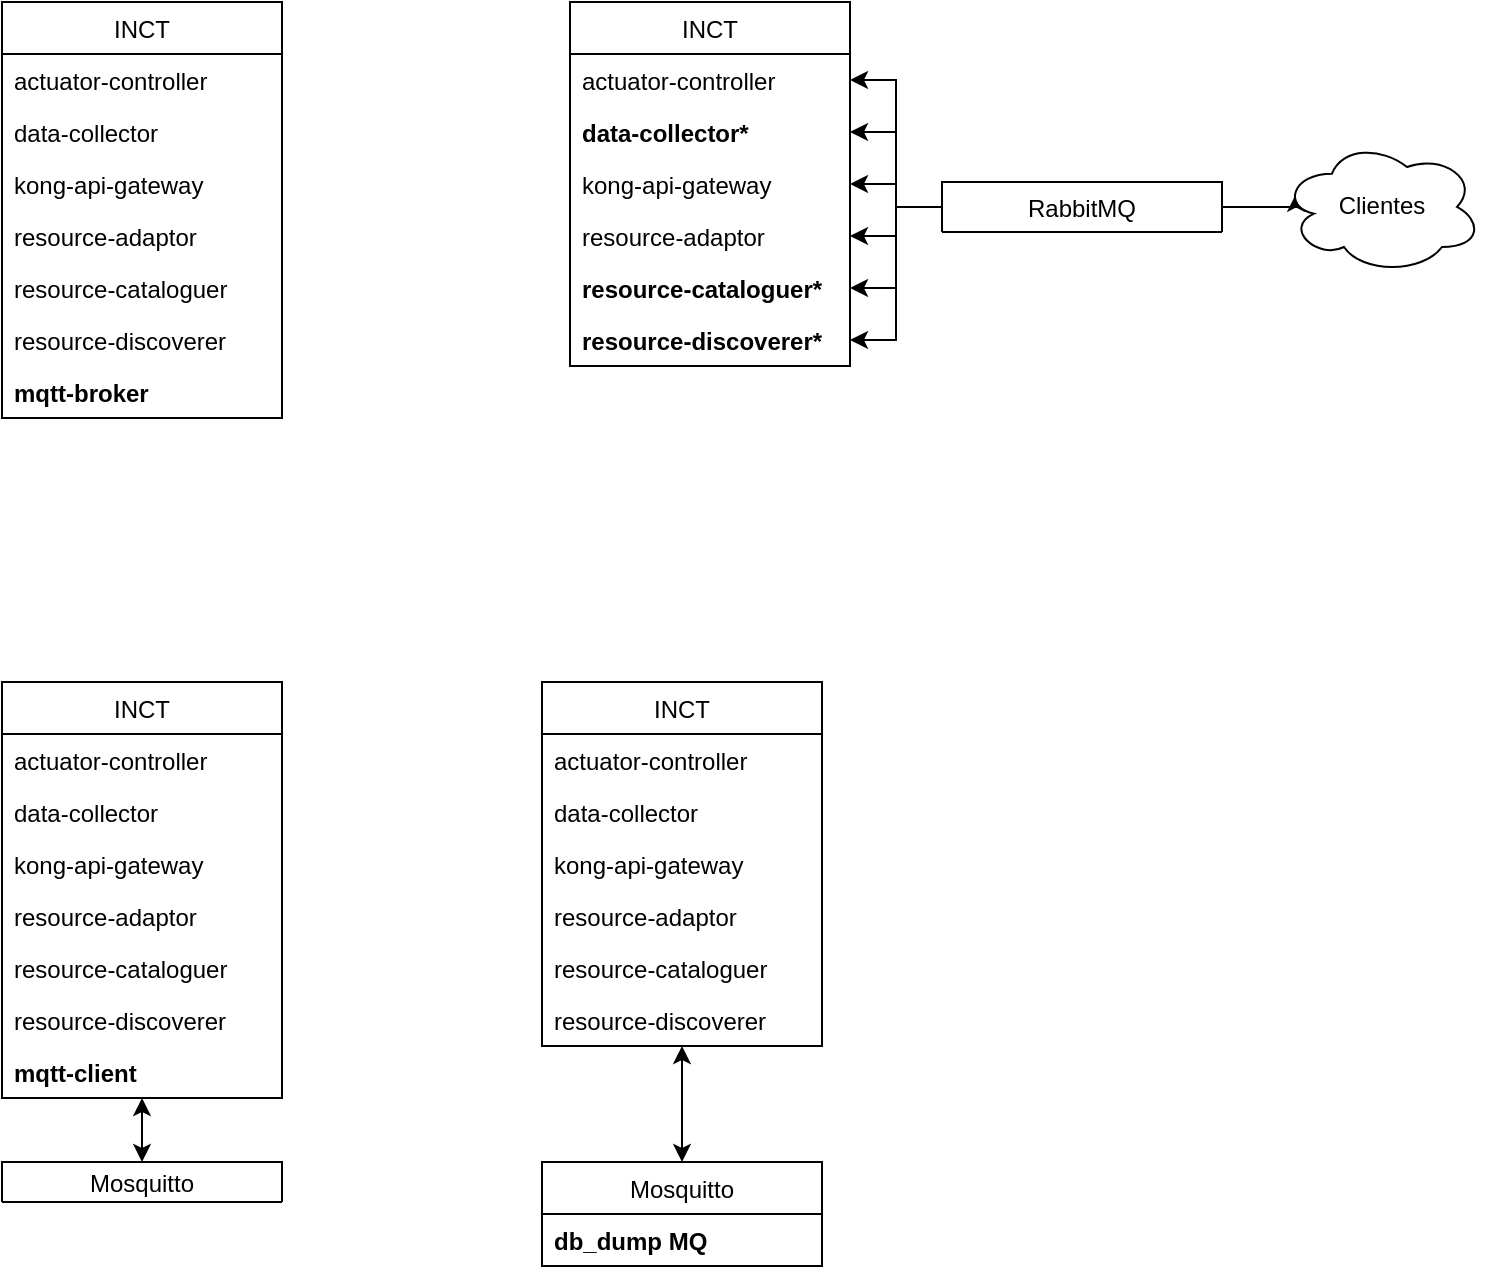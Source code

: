 <mxfile version="13.0.6" type="device"><diagram id="c02LplDQ-tRIW1ppjhFL" name="Page-1"><mxGraphModel dx="872" dy="496" grid="1" gridSize="10" guides="1" tooltips="1" connect="1" arrows="1" fold="1" page="1" pageScale="1" pageWidth="827" pageHeight="1169" background="#FFFFFF" math="0" shadow="0"><root><mxCell id="0"/><mxCell id="1" parent="0"/><mxCell id="rAMSUrPxWAMN_5rdujnu-2" value="INCT" style="swimlane;fontStyle=0;childLayout=stackLayout;horizontal=1;startSize=26;fillColor=none;horizontalStack=0;resizeParent=1;resizeParentMax=0;resizeLast=0;collapsible=1;marginBottom=0;" parent="1" vertex="1"><mxGeometry x="60" y="80" width="140" height="208" as="geometry"/></mxCell><mxCell id="rAMSUrPxWAMN_5rdujnu-3" value="actuator-controller" style="text;strokeColor=none;fillColor=none;align=left;verticalAlign=top;spacingLeft=4;spacingRight=4;overflow=hidden;rotatable=0;points=[[0,0.5],[1,0.5]];portConstraint=eastwest;" parent="rAMSUrPxWAMN_5rdujnu-2" vertex="1"><mxGeometry y="26" width="140" height="26" as="geometry"/></mxCell><mxCell id="rAMSUrPxWAMN_5rdujnu-10" value="data-collector" style="text;strokeColor=none;fillColor=none;align=left;verticalAlign=top;spacingLeft=4;spacingRight=4;overflow=hidden;rotatable=0;points=[[0,0.5],[1,0.5]];portConstraint=eastwest;" parent="rAMSUrPxWAMN_5rdujnu-2" vertex="1"><mxGeometry y="52" width="140" height="26" as="geometry"/></mxCell><mxCell id="rAMSUrPxWAMN_5rdujnu-9" value="kong-api-gateway" style="text;strokeColor=none;fillColor=none;align=left;verticalAlign=top;spacingLeft=4;spacingRight=4;overflow=hidden;rotatable=0;points=[[0,0.5],[1,0.5]];portConstraint=eastwest;" parent="rAMSUrPxWAMN_5rdujnu-2" vertex="1"><mxGeometry y="78" width="140" height="26" as="geometry"/></mxCell><mxCell id="rAMSUrPxWAMN_5rdujnu-8" value="resource-adaptor" style="text;strokeColor=none;fillColor=none;align=left;verticalAlign=top;spacingLeft=4;spacingRight=4;overflow=hidden;rotatable=0;points=[[0,0.5],[1,0.5]];portConstraint=eastwest;" parent="rAMSUrPxWAMN_5rdujnu-2" vertex="1"><mxGeometry y="104" width="140" height="26" as="geometry"/></mxCell><mxCell id="rAMSUrPxWAMN_5rdujnu-7" value="resource-cataloguer" style="text;strokeColor=none;fillColor=none;align=left;verticalAlign=top;spacingLeft=4;spacingRight=4;overflow=hidden;rotatable=0;points=[[0,0.5],[1,0.5]];portConstraint=eastwest;" parent="rAMSUrPxWAMN_5rdujnu-2" vertex="1"><mxGeometry y="130" width="140" height="26" as="geometry"/></mxCell><mxCell id="rAMSUrPxWAMN_5rdujnu-6" value="resource-discoverer" style="text;strokeColor=none;fillColor=none;align=left;verticalAlign=top;spacingLeft=4;spacingRight=4;overflow=hidden;rotatable=0;points=[[0,0.5],[1,0.5]];portConstraint=eastwest;" parent="rAMSUrPxWAMN_5rdujnu-2" vertex="1"><mxGeometry y="156" width="140" height="26" as="geometry"/></mxCell><mxCell id="rAMSUrPxWAMN_5rdujnu-4" value="mqtt-broker" style="text;strokeColor=none;fillColor=none;align=left;verticalAlign=top;spacingLeft=4;spacingRight=4;overflow=hidden;rotatable=0;points=[[0,0.5],[1,0.5]];portConstraint=eastwest;fontStyle=1" parent="rAMSUrPxWAMN_5rdujnu-2" vertex="1"><mxGeometry y="182" width="140" height="26" as="geometry"/></mxCell><mxCell id="rAMSUrPxWAMN_5rdujnu-28" style="edgeStyle=orthogonalEdgeStyle;rounded=0;orthogonalLoop=1;jettySize=auto;html=1;entryX=0.5;entryY=0;entryDx=0;entryDy=0;startArrow=classic;startFill=1;" parent="1" source="rAMSUrPxWAMN_5rdujnu-29" target="rAMSUrPxWAMN_5rdujnu-37" edge="1"><mxGeometry relative="1" as="geometry"/></mxCell><mxCell id="rAMSUrPxWAMN_5rdujnu-29" value="INCT" style="swimlane;fontStyle=0;childLayout=stackLayout;horizontal=1;startSize=26;fillColor=none;horizontalStack=0;resizeParent=1;resizeParentMax=0;resizeLast=0;collapsible=1;marginBottom=0;" parent="1" vertex="1"><mxGeometry x="60" y="420" width="140" height="208" as="geometry"/></mxCell><mxCell id="rAMSUrPxWAMN_5rdujnu-30" value="actuator-controller" style="text;strokeColor=none;fillColor=none;align=left;verticalAlign=top;spacingLeft=4;spacingRight=4;overflow=hidden;rotatable=0;points=[[0,0.5],[1,0.5]];portConstraint=eastwest;" parent="rAMSUrPxWAMN_5rdujnu-29" vertex="1"><mxGeometry y="26" width="140" height="26" as="geometry"/></mxCell><mxCell id="rAMSUrPxWAMN_5rdujnu-31" value="data-collector" style="text;strokeColor=none;fillColor=none;align=left;verticalAlign=top;spacingLeft=4;spacingRight=4;overflow=hidden;rotatable=0;points=[[0,0.5],[1,0.5]];portConstraint=eastwest;" parent="rAMSUrPxWAMN_5rdujnu-29" vertex="1"><mxGeometry y="52" width="140" height="26" as="geometry"/></mxCell><mxCell id="rAMSUrPxWAMN_5rdujnu-32" value="kong-api-gateway" style="text;strokeColor=none;fillColor=none;align=left;verticalAlign=top;spacingLeft=4;spacingRight=4;overflow=hidden;rotatable=0;points=[[0,0.5],[1,0.5]];portConstraint=eastwest;" parent="rAMSUrPxWAMN_5rdujnu-29" vertex="1"><mxGeometry y="78" width="140" height="26" as="geometry"/></mxCell><mxCell id="rAMSUrPxWAMN_5rdujnu-33" value="resource-adaptor" style="text;strokeColor=none;fillColor=none;align=left;verticalAlign=top;spacingLeft=4;spacingRight=4;overflow=hidden;rotatable=0;points=[[0,0.5],[1,0.5]];portConstraint=eastwest;" parent="rAMSUrPxWAMN_5rdujnu-29" vertex="1"><mxGeometry y="104" width="140" height="26" as="geometry"/></mxCell><mxCell id="rAMSUrPxWAMN_5rdujnu-34" value="resource-cataloguer" style="text;strokeColor=none;fillColor=none;align=left;verticalAlign=top;spacingLeft=4;spacingRight=4;overflow=hidden;rotatable=0;points=[[0,0.5],[1,0.5]];portConstraint=eastwest;" parent="rAMSUrPxWAMN_5rdujnu-29" vertex="1"><mxGeometry y="130" width="140" height="26" as="geometry"/></mxCell><mxCell id="rAMSUrPxWAMN_5rdujnu-35" value="resource-discoverer" style="text;strokeColor=none;fillColor=none;align=left;verticalAlign=top;spacingLeft=4;spacingRight=4;overflow=hidden;rotatable=0;points=[[0,0.5],[1,0.5]];portConstraint=eastwest;" parent="rAMSUrPxWAMN_5rdujnu-29" vertex="1"><mxGeometry y="156" width="140" height="26" as="geometry"/></mxCell><mxCell id="rAMSUrPxWAMN_5rdujnu-36" value="mqtt-client" style="text;strokeColor=none;fillColor=none;align=left;verticalAlign=top;spacingLeft=4;spacingRight=4;overflow=hidden;rotatable=0;points=[[0,0.5],[1,0.5]];portConstraint=eastwest;fontStyle=1" parent="rAMSUrPxWAMN_5rdujnu-29" vertex="1"><mxGeometry y="182" width="140" height="26" as="geometry"/></mxCell><mxCell id="bUv9fx52RtHDig57Ws8e-2" value="INCT" style="swimlane;fontStyle=0;childLayout=stackLayout;horizontal=1;startSize=26;fillColor=none;horizontalStack=0;resizeParent=1;resizeParentMax=0;resizeLast=0;collapsible=1;marginBottom=0;" vertex="1" parent="1"><mxGeometry x="344" y="80" width="140" height="182" as="geometry"/></mxCell><mxCell id="bUv9fx52RtHDig57Ws8e-3" value="actuator-controller" style="text;strokeColor=none;fillColor=none;align=left;verticalAlign=top;spacingLeft=4;spacingRight=4;overflow=hidden;rotatable=0;points=[[0,0.5],[1,0.5]];portConstraint=eastwest;fontStyle=0" vertex="1" parent="bUv9fx52RtHDig57Ws8e-2"><mxGeometry y="26" width="140" height="26" as="geometry"/></mxCell><mxCell id="bUv9fx52RtHDig57Ws8e-4" value="data-collector*" style="text;strokeColor=none;fillColor=none;align=left;verticalAlign=top;spacingLeft=4;spacingRight=4;overflow=hidden;rotatable=0;points=[[0,0.5],[1,0.5]];portConstraint=eastwest;fontStyle=1" vertex="1" parent="bUv9fx52RtHDig57Ws8e-2"><mxGeometry y="52" width="140" height="26" as="geometry"/></mxCell><mxCell id="bUv9fx52RtHDig57Ws8e-5" value="kong-api-gateway" style="text;strokeColor=none;fillColor=none;align=left;verticalAlign=top;spacingLeft=4;spacingRight=4;overflow=hidden;rotatable=0;points=[[0,0.5],[1,0.5]];portConstraint=eastwest;" vertex="1" parent="bUv9fx52RtHDig57Ws8e-2"><mxGeometry y="78" width="140" height="26" as="geometry"/></mxCell><mxCell id="bUv9fx52RtHDig57Ws8e-6" value="resource-adaptor" style="text;strokeColor=none;fillColor=none;align=left;verticalAlign=top;spacingLeft=4;spacingRight=4;overflow=hidden;rotatable=0;points=[[0,0.5],[1,0.5]];portConstraint=eastwest;" vertex="1" parent="bUv9fx52RtHDig57Ws8e-2"><mxGeometry y="104" width="140" height="26" as="geometry"/></mxCell><mxCell id="bUv9fx52RtHDig57Ws8e-7" value="resource-cataloguer*" style="text;strokeColor=none;fillColor=none;align=left;verticalAlign=top;spacingLeft=4;spacingRight=4;overflow=hidden;rotatable=0;points=[[0,0.5],[1,0.5]];portConstraint=eastwest;fontStyle=1" vertex="1" parent="bUv9fx52RtHDig57Ws8e-2"><mxGeometry y="130" width="140" height="26" as="geometry"/></mxCell><mxCell id="bUv9fx52RtHDig57Ws8e-8" value="resource-discoverer*" style="text;strokeColor=none;fillColor=none;align=left;verticalAlign=top;spacingLeft=4;spacingRight=4;overflow=hidden;rotatable=0;points=[[0,0.5],[1,0.5]];portConstraint=eastwest;fontStyle=1" vertex="1" parent="bUv9fx52RtHDig57Ws8e-2"><mxGeometry y="156" width="140" height="26" as="geometry"/></mxCell><mxCell id="bUv9fx52RtHDig57Ws8e-17" style="edgeStyle=orthogonalEdgeStyle;rounded=0;orthogonalLoop=1;jettySize=auto;html=1;exitX=0;exitY=0.5;exitDx=0;exitDy=0;entryX=1;entryY=0.5;entryDx=0;entryDy=0;" edge="1" parent="1" source="bUv9fx52RtHDig57Ws8e-12" target="bUv9fx52RtHDig57Ws8e-3"><mxGeometry relative="1" as="geometry"/></mxCell><mxCell id="bUv9fx52RtHDig57Ws8e-18" style="edgeStyle=orthogonalEdgeStyle;rounded=0;orthogonalLoop=1;jettySize=auto;html=1;exitX=0;exitY=0.5;exitDx=0;exitDy=0;entryX=1;entryY=0.5;entryDx=0;entryDy=0;" edge="1" parent="1" source="bUv9fx52RtHDig57Ws8e-12" target="bUv9fx52RtHDig57Ws8e-4"><mxGeometry relative="1" as="geometry"/></mxCell><mxCell id="bUv9fx52RtHDig57Ws8e-19" style="edgeStyle=orthogonalEdgeStyle;rounded=0;orthogonalLoop=1;jettySize=auto;html=1;exitX=0;exitY=0.5;exitDx=0;exitDy=0;entryX=1;entryY=0.5;entryDx=0;entryDy=0;" edge="1" parent="1" source="bUv9fx52RtHDig57Ws8e-12" target="bUv9fx52RtHDig57Ws8e-2"><mxGeometry relative="1" as="geometry"/></mxCell><mxCell id="bUv9fx52RtHDig57Ws8e-20" style="edgeStyle=orthogonalEdgeStyle;rounded=0;orthogonalLoop=1;jettySize=auto;html=1;exitX=0;exitY=0.5;exitDx=0;exitDy=0;entryX=1;entryY=0.5;entryDx=0;entryDy=0;" edge="1" parent="1" source="bUv9fx52RtHDig57Ws8e-12" target="bUv9fx52RtHDig57Ws8e-6"><mxGeometry relative="1" as="geometry"/></mxCell><mxCell id="bUv9fx52RtHDig57Ws8e-21" style="edgeStyle=orthogonalEdgeStyle;rounded=0;orthogonalLoop=1;jettySize=auto;html=1;exitX=0;exitY=0.5;exitDx=0;exitDy=0;entryX=1;entryY=0.5;entryDx=0;entryDy=0;" edge="1" parent="1" source="bUv9fx52RtHDig57Ws8e-12" target="bUv9fx52RtHDig57Ws8e-7"><mxGeometry relative="1" as="geometry"/></mxCell><mxCell id="bUv9fx52RtHDig57Ws8e-22" style="edgeStyle=orthogonalEdgeStyle;rounded=0;orthogonalLoop=1;jettySize=auto;html=1;exitX=0;exitY=0.5;exitDx=0;exitDy=0;entryX=1;entryY=0.5;entryDx=0;entryDy=0;" edge="1" parent="1" source="bUv9fx52RtHDig57Ws8e-12" target="bUv9fx52RtHDig57Ws8e-8"><mxGeometry relative="1" as="geometry"/></mxCell><mxCell id="rAMSUrPxWAMN_5rdujnu-37" value="Mosquitto" style="swimlane;fontStyle=0;childLayout=stackLayout;horizontal=1;startSize=26;fillColor=none;horizontalStack=0;resizeParent=1;resizeParentMax=0;resizeLast=0;collapsible=1;marginBottom=0;" parent="1" vertex="1"><mxGeometry x="60" y="660" width="140" height="20" as="geometry"/></mxCell><mxCell id="rAMSUrPxWAMN_5rdujnu-39" style="edgeStyle=orthogonalEdgeStyle;rounded=0;orthogonalLoop=1;jettySize=auto;html=1;entryX=0.5;entryY=0;entryDx=0;entryDy=0;startArrow=classic;startFill=1;" parent="1" source="rAMSUrPxWAMN_5rdujnu-40" target="rAMSUrPxWAMN_5rdujnu-48" edge="1"><mxGeometry relative="1" as="geometry"/></mxCell><mxCell id="rAMSUrPxWAMN_5rdujnu-40" value="INCT" style="swimlane;fontStyle=0;childLayout=stackLayout;horizontal=1;startSize=26;fillColor=none;horizontalStack=0;resizeParent=1;resizeParentMax=0;resizeLast=0;collapsible=1;marginBottom=0;" parent="1" vertex="1"><mxGeometry x="330" y="420" width="140" height="182" as="geometry"/></mxCell><mxCell id="rAMSUrPxWAMN_5rdujnu-41" value="actuator-controller" style="text;strokeColor=none;fillColor=none;align=left;verticalAlign=top;spacingLeft=4;spacingRight=4;overflow=hidden;rotatable=0;points=[[0,0.5],[1,0.5]];portConstraint=eastwest;" parent="rAMSUrPxWAMN_5rdujnu-40" vertex="1"><mxGeometry y="26" width="140" height="26" as="geometry"/></mxCell><mxCell id="rAMSUrPxWAMN_5rdujnu-42" value="data-collector" style="text;strokeColor=none;fillColor=none;align=left;verticalAlign=top;spacingLeft=4;spacingRight=4;overflow=hidden;rotatable=0;points=[[0,0.5],[1,0.5]];portConstraint=eastwest;" parent="rAMSUrPxWAMN_5rdujnu-40" vertex="1"><mxGeometry y="52" width="140" height="26" as="geometry"/></mxCell><mxCell id="rAMSUrPxWAMN_5rdujnu-43" value="kong-api-gateway" style="text;strokeColor=none;fillColor=none;align=left;verticalAlign=top;spacingLeft=4;spacingRight=4;overflow=hidden;rotatable=0;points=[[0,0.5],[1,0.5]];portConstraint=eastwest;" parent="rAMSUrPxWAMN_5rdujnu-40" vertex="1"><mxGeometry y="78" width="140" height="26" as="geometry"/></mxCell><mxCell id="rAMSUrPxWAMN_5rdujnu-44" value="resource-adaptor" style="text;strokeColor=none;fillColor=none;align=left;verticalAlign=top;spacingLeft=4;spacingRight=4;overflow=hidden;rotatable=0;points=[[0,0.5],[1,0.5]];portConstraint=eastwest;" parent="rAMSUrPxWAMN_5rdujnu-40" vertex="1"><mxGeometry y="104" width="140" height="26" as="geometry"/></mxCell><mxCell id="rAMSUrPxWAMN_5rdujnu-45" value="resource-cataloguer" style="text;strokeColor=none;fillColor=none;align=left;verticalAlign=top;spacingLeft=4;spacingRight=4;overflow=hidden;rotatable=0;points=[[0,0.5],[1,0.5]];portConstraint=eastwest;" parent="rAMSUrPxWAMN_5rdujnu-40" vertex="1"><mxGeometry y="130" width="140" height="26" as="geometry"/></mxCell><mxCell id="rAMSUrPxWAMN_5rdujnu-46" value="resource-discoverer" style="text;strokeColor=none;fillColor=none;align=left;verticalAlign=top;spacingLeft=4;spacingRight=4;overflow=hidden;rotatable=0;points=[[0,0.5],[1,0.5]];portConstraint=eastwest;" parent="rAMSUrPxWAMN_5rdujnu-40" vertex="1"><mxGeometry y="156" width="140" height="26" as="geometry"/></mxCell><mxCell id="bUv9fx52RtHDig57Ws8e-24" style="edgeStyle=orthogonalEdgeStyle;rounded=0;orthogonalLoop=1;jettySize=auto;html=1;exitX=1;exitY=0.5;exitDx=0;exitDy=0;entryX=0.07;entryY=0.4;entryDx=0;entryDy=0;entryPerimeter=0;" edge="1" parent="1" source="bUv9fx52RtHDig57Ws8e-12" target="bUv9fx52RtHDig57Ws8e-23"><mxGeometry relative="1" as="geometry"/></mxCell><mxCell id="bUv9fx52RtHDig57Ws8e-12" value="RabbitMQ" style="swimlane;fontStyle=0;childLayout=stackLayout;horizontal=1;startSize=26;fillColor=none;horizontalStack=0;resizeParent=1;resizeParentMax=0;resizeLast=0;collapsible=1;marginBottom=0;" vertex="1" parent="1"><mxGeometry x="530" y="170" width="140" height="25" as="geometry"/></mxCell><mxCell id="rAMSUrPxWAMN_5rdujnu-48" value="Mosquitto" style="swimlane;fontStyle=0;childLayout=stackLayout;horizontal=1;startSize=26;fillColor=none;horizontalStack=0;resizeParent=1;resizeParentMax=0;resizeLast=0;collapsible=1;marginBottom=0;" parent="1" vertex="1"><mxGeometry x="330" y="660" width="140" height="52" as="geometry"/></mxCell><mxCell id="rAMSUrPxWAMN_5rdujnu-50" value="db_dump MQ" style="text;strokeColor=none;fillColor=none;align=left;verticalAlign=top;spacingLeft=4;spacingRight=4;overflow=hidden;rotatable=0;points=[[0,0.5],[1,0.5]];portConstraint=eastwest;fontStyle=1" parent="rAMSUrPxWAMN_5rdujnu-48" vertex="1"><mxGeometry y="26" width="140" height="26" as="geometry"/></mxCell><mxCell id="bUv9fx52RtHDig57Ws8e-23" value="Clientes" style="ellipse;shape=cloud;whiteSpace=wrap;html=1;" vertex="1" parent="1"><mxGeometry x="700" y="149.16" width="100" height="66.67" as="geometry"/></mxCell></root></mxGraphModel></diagram></mxfile>